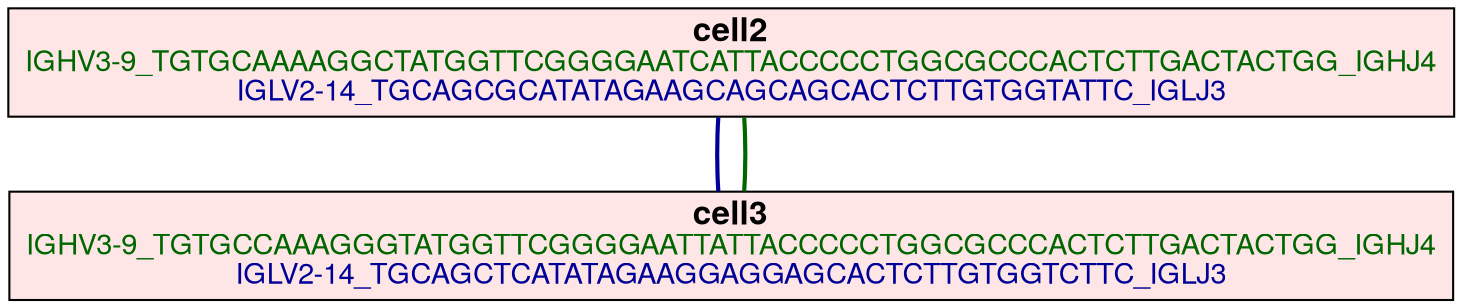 graph "" {
cell2 [fillcolor="#ffe6e6", fontname="helvetica neue", label=<<FONT POINT-SIZE="16"><B>cell2</B></FONT><BR/><FONT COLOR = "#006600">IGHV3-9_TGTGCAAAAGGCTATGGTTCGGGGAATCATTACCCCCTGGCGCCCACTCTTGACTACTGG_IGHJ4</FONT><BR/><FONT COLOR = "#000099">IGLV2-14_TGCAGCGCATATAGAAGCAGCAGCACTCTTGTGGTATTC_IGLJ3</FONT>>, shape=box, style=filled];
cell3 [fillcolor="#ffe6e6", fontname="helvetica neue", label=<<FONT POINT-SIZE="16"><B>cell3</B></FONT><BR/><FONT COLOR = "#006600">IGHV3-9_TGTGCCAAAGGGTATGGTTCGGGGAATTATTACCCCCTGGCGCCCACTCTTGACTACTGG_IGHJ4</FONT><BR/><FONT COLOR = "#000099">IGLV2-14_TGCAGCTCATATAGAAGGAGGAGCACTCTTGTGGTCTTC_IGLJ3</FONT>>, shape=box, style=filled];
cell2 -- cell3  [color="#000099", key=L, penwidth=2];
cell2 -- cell3  [color="#006600", key=H, penwidth=2];
}
